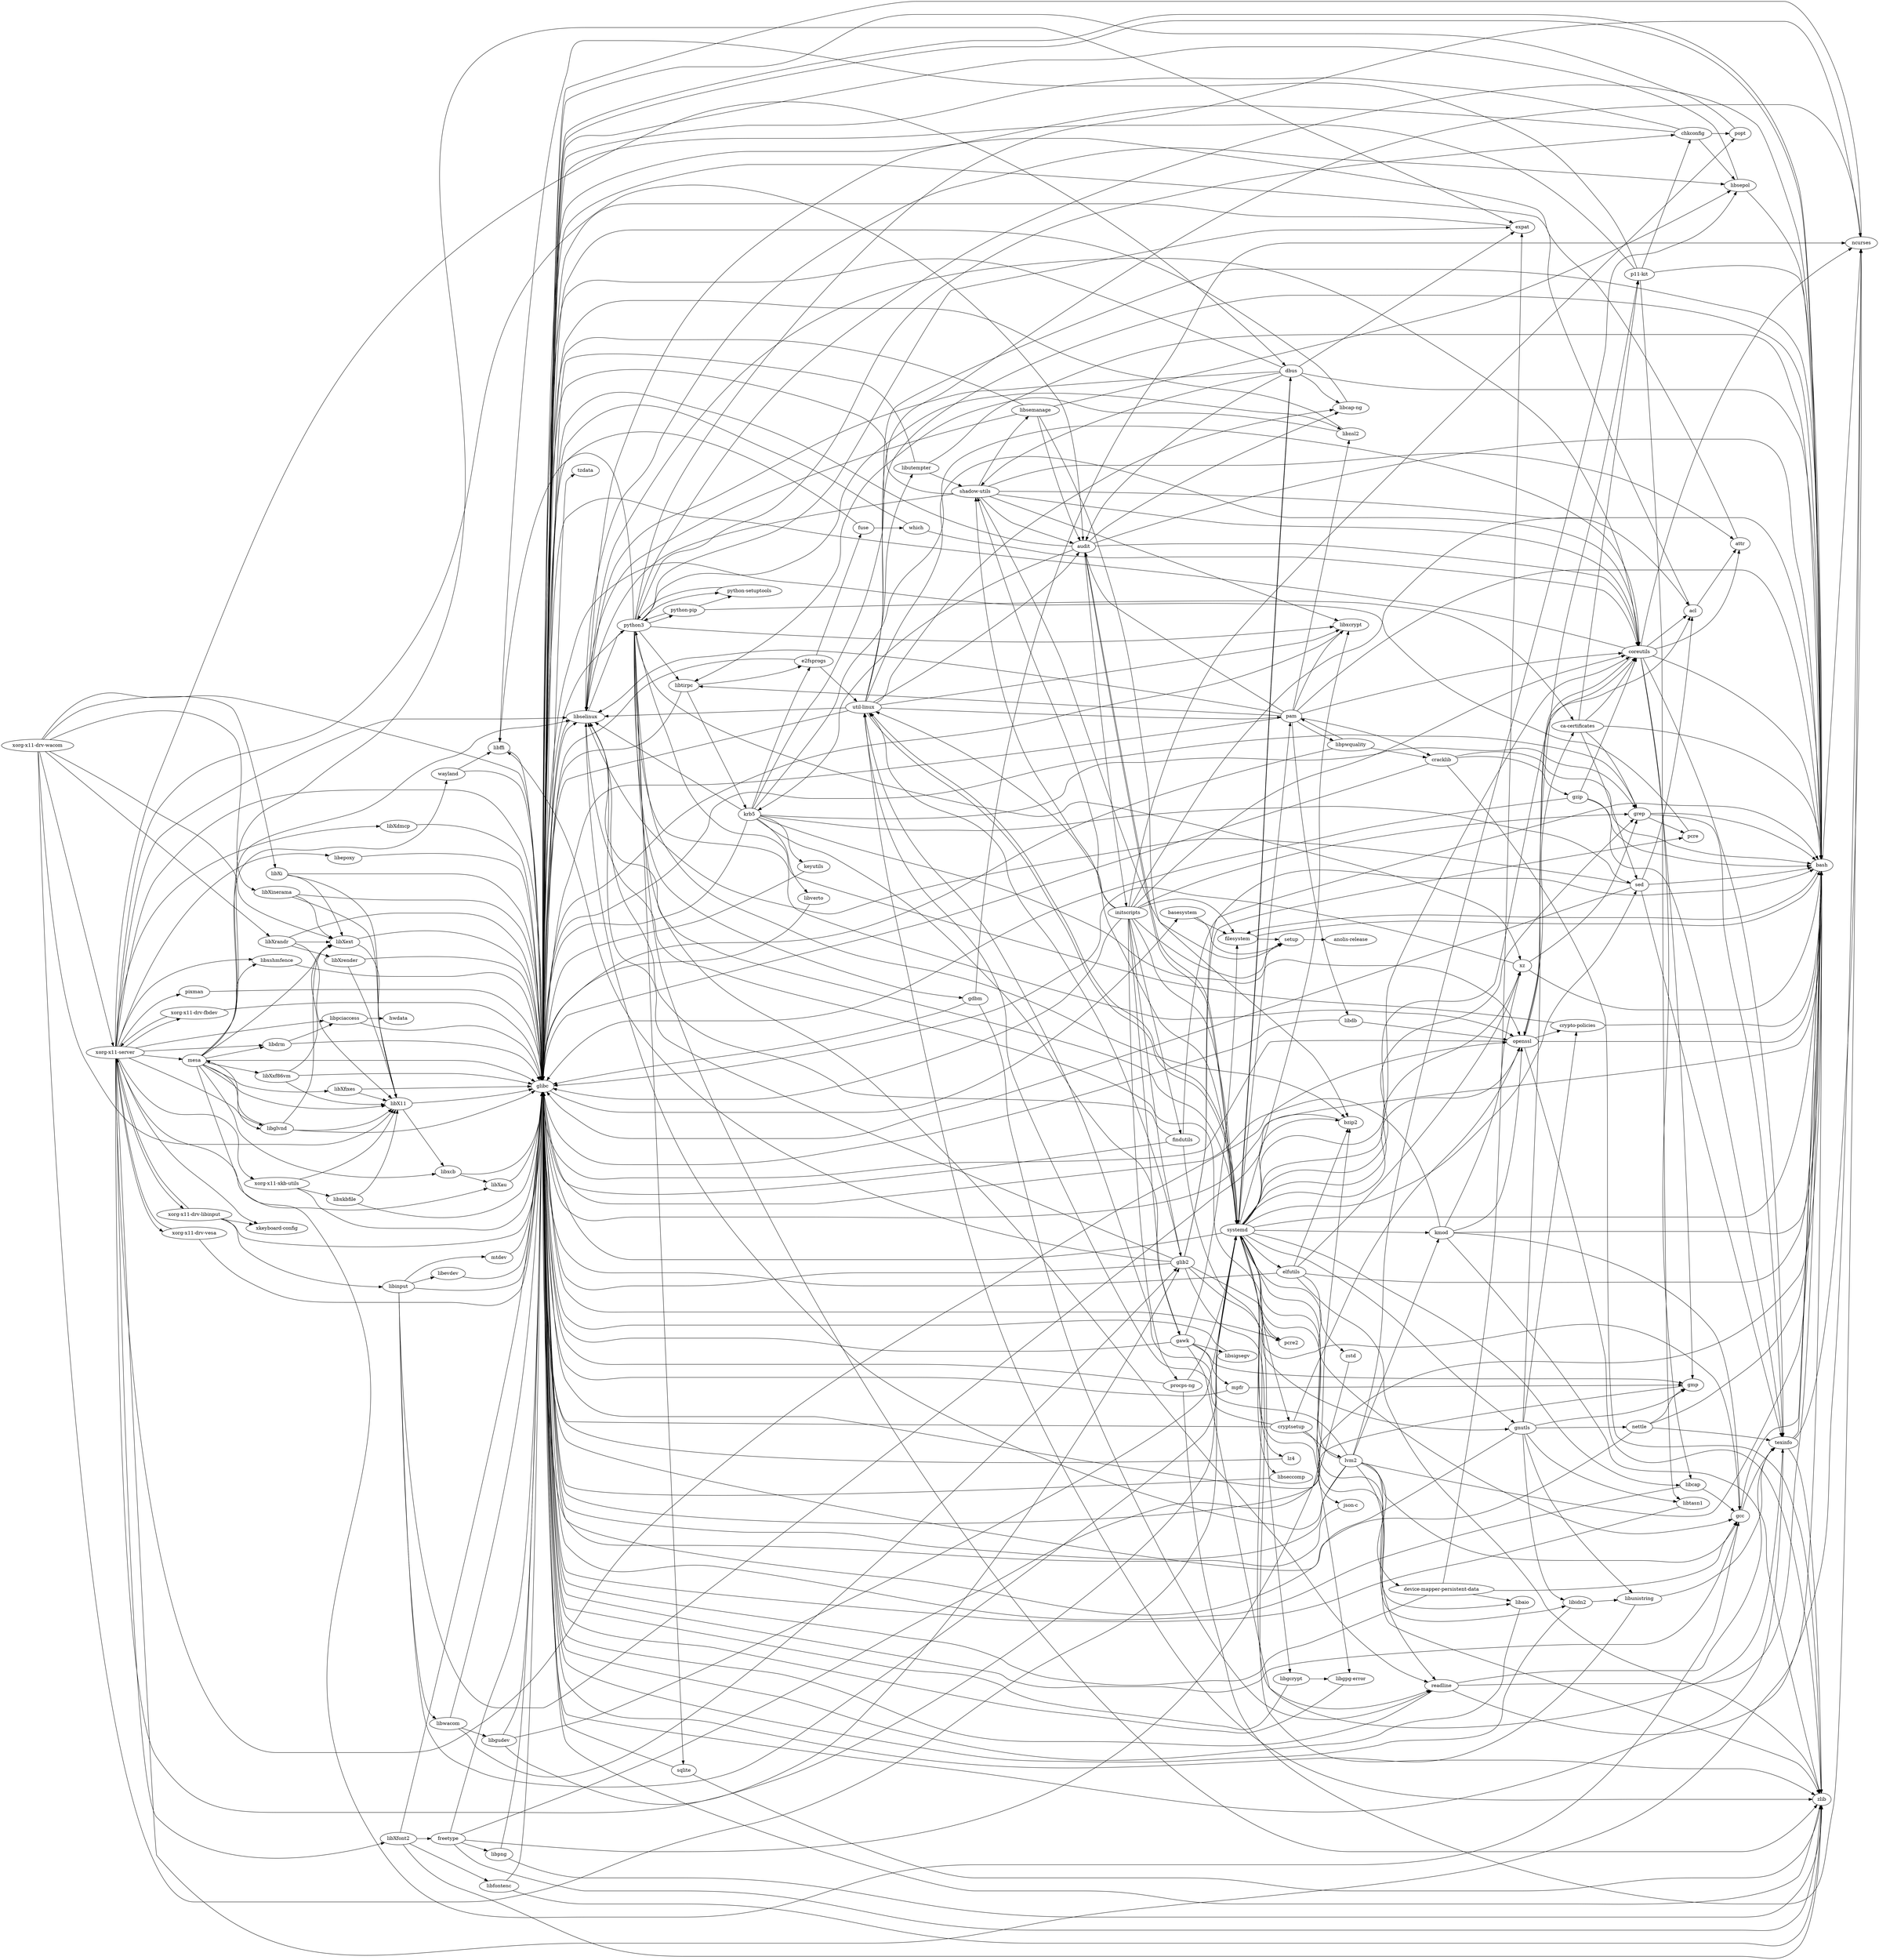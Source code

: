 digraph MyPicture {
	graph [rankdir=LR]
	wayland
	wayland -> libffi
	wayland -> glibc
	libffi
	libffi -> glibc
	glibc
	glibc -> basesystem
	glibc -> bash
	glibc -> libselinux
	glibc -> tzdata
	basesystem
	basesystem -> filesystem
	basesystem -> setup
	bash
	bash -> filesystem
	bash -> glibc
	bash -> ncurses
	libselinux
	libselinux -> glibc
	libselinux -> pcre2
	libselinux -> libsepol
	libselinux -> python3
	tzdata
	pcre2
	pcre2 -> glibc
	libsepol
	libsepol -> bash
	libsepol -> glibc
	python3
	python3 -> bash
	python3 -> chkconfig
	python3 -> openssl
	python3 -> glibc
	python3 -> "python-setuptools"
	python3 -> "python-pip"
	python3 -> gdbm
	python3 -> bzip2
	python3 -> libxcrypt
	python3 -> expat
	python3 -> libffi
	python3 -> xz
	python3 -> ncurses
	python3 -> libnsl2
	python3 -> readline
	python3 -> sqlite
	python3 -> libtirpc
	python3 -> zlib
	chkconfig
	chkconfig -> popt
	chkconfig -> libselinux
	chkconfig -> libsepol
	chkconfig -> glibc
	openssl
	openssl -> bash
	openssl -> coreutils
	openssl -> glibc
	openssl -> zlib
	openssl -> "ca-certificates"
	openssl -> "crypto-policies"
	"python-setuptools"
	"python-setuptools" -> python3
	"python-pip"
	"python-pip" -> "ca-certificates"
	"python-pip" -> "python-setuptools"
	"python-pip" -> python3
	gdbm
	gdbm -> ncurses
	gdbm -> readline
	gdbm -> glibc
	bzip2
	bzip2 -> glibc
	libxcrypt
	libxcrypt -> glibc
	expat
	expat -> glibc
	xz
	xz -> bash
	xz -> grep
	xz -> glibc
	ncurses
	ncurses -> glibc
	libnsl2
	libnsl2 -> glibc
	libnsl2 -> libtirpc
	readline
	readline -> bash
	readline -> glibc
	readline -> texinfo
	readline -> ncurses
	sqlite
	sqlite -> glibc
	sqlite -> zlib
	libtirpc
	libtirpc -> glibc
	libtirpc -> e2fsprogs
	libtirpc -> krb5
	zlib
	zlib -> glibc
	e2fsprogs
	e2fsprogs -> "util-linux"
	e2fsprogs -> glibc
	e2fsprogs -> fuse
	krb5
	krb5 -> bash
	krb5 -> coreutils
	krb5 -> gawk
	krb5 -> grep
	krb5 -> keyutils
	krb5 -> e2fsprogs
	krb5 -> openssl
	krb5 -> glibc
	krb5 -> libselinux
	krb5 -> libverto
	krb5 -> sed
	coreutils
	coreutils -> acl
	coreutils -> attr
	coreutils -> libcap
	coreutils -> openssl
	coreutils -> gmp
	coreutils -> glibc
	coreutils -> libselinux
	coreutils -> ncurses
	coreutils -> bash
	coreutils -> texinfo
	gawk
	gawk -> filesystem
	gawk -> glibc
	gawk -> gmp
	gawk -> mpfr
	gawk -> readline
	gawk -> libsigsegv
	grep
	grep -> bash
	grep -> texinfo
	grep -> pcre
	grep -> glibc
	keyutils
	keyutils -> glibc
	libverto
	libverto -> glibc
	sed
	sed -> bash
	sed -> texinfo
	sed -> acl
	sed -> libselinux
	sed -> glibc
	texinfo
	texinfo -> bash
	texinfo -> ncurses
	texinfo -> zlib
	texinfo -> glibc
	acl
	acl -> glibc
	acl -> attr
	attr
	attr -> glibc
	pcre
	pcre -> glibc
	filesystem
	filesystem -> bash
	filesystem -> setup
	gmp
	gmp -> glibc
	mpfr
	mpfr -> glibc
	mpfr -> gmp
	libsigsegv
	libsigsegv -> glibc
	setup
	setup -> "anolis-release"
	"anolis-release"
	libcap
	libcap -> gcc
	libcap -> glibc
	gcc
	gcc -> bash
	gcc -> texinfo
	gcc -> glibc
	"util-linux"
	"util-linux" -> bash
	"util-linux" -> glibc
	"util-linux" -> coreutils
	"util-linux" -> libselinux
	"util-linux" -> pam
	"util-linux" -> audit
	"util-linux" -> "libcap-ng"
	"util-linux" -> libxcrypt
	"util-linux" -> ncurses
	"util-linux" -> systemd
	"util-linux" -> libutempter
	"util-linux" -> zlib
	fuse
	fuse -> glibc
	fuse -> which
	which
	which -> coreutils
	which -> glibc
	pam
	pam -> bash
	pam -> glibc
	pam -> audit
	pam -> coreutils
	pam -> cracklib
	pam -> libxcrypt
	pam -> libdb
	pam -> libnsl2
	pam -> libpwquality
	pam -> libselinux
	pam -> libtirpc
	audit
	audit -> bash
	audit -> coreutils
	audit -> glibc
	audit -> initscripts
	audit -> "libcap-ng"
	audit -> krb5
	audit -> systemd
	"libcap-ng"
	"libcap-ng" -> glibc
	systemd
	systemd -> bash
	systemd -> glibc
	systemd -> "shadow-utils"
	systemd -> acl
	systemd -> coreutils
	systemd -> dbus
	systemd -> grep
	systemd -> audit
	systemd -> "util-linux"
	systemd -> bzip2
	systemd -> libcap
	systemd -> libxcrypt
	systemd -> cryptsetup
	systemd -> elfutils
	systemd -> gcc
	systemd -> libgcrypt
	systemd -> gnutls
	systemd -> "libgpg-error"
	systemd -> libidn2
	systemd -> kmod
	systemd -> lz4
	systemd -> xz
	systemd -> pam
	systemd -> pcre2
	systemd -> libseccomp
	systemd -> libselinux
	systemd -> zlib
	systemd -> openssl
	systemd -> sed
	libutempter
	libutempter -> bash
	libutempter -> glibc
	libutempter -> "shadow-utils"
	"shadow-utils"
	"shadow-utils" -> audit
	"shadow-utils" -> coreutils
	"shadow-utils" -> glibc
	"shadow-utils" -> acl
	"shadow-utils" -> attr
	"shadow-utils" -> libxcrypt
	"shadow-utils" -> libselinux
	"shadow-utils" -> libsemanage
	"shadow-utils" -> setup
	libsemanage
	libsemanage -> audit
	libsemanage -> bzip2
	libsemanage -> libselinux
	libsemanage -> libsepol
	libsemanage -> glibc
	dbus
	dbus -> systemd
	dbus -> bash
	dbus -> "shadow-utils"
	dbus -> audit
	dbus -> "libcap-ng"
	dbus -> expat
	dbus -> glibc
	dbus -> libselinux
	cryptsetup
	cryptsetup -> glibc
	cryptsetup -> "util-linux"
	cryptsetup -> openssl
	cryptsetup -> lvm2
	cryptsetup -> "json-c"
	elfutils
	elfutils -> bash
	elfutils -> glibc
	elfutils -> zlib
	elfutils -> bzip2
	elfutils -> xz
	elfutils -> zstd
	libgcrypt
	libgcrypt -> glibc
	libgcrypt -> "libgpg-error"
	gnutls
	gnutls -> "crypto-policies"
	gnutls -> glibc
	gnutls -> gmp
	gnutls -> nettle
	gnutls -> libidn2
	gnutls -> "p11-kit"
	gnutls -> libtasn1
	gnutls -> libunistring
	"libgpg-error"
	"libgpg-error" -> glibc
	libidn2
	libidn2 -> libunistring
	libidn2 -> glibc
	kmod
	kmod -> bash
	kmod -> glibc
	kmod -> openssl
	kmod -> gcc
	kmod -> xz
	kmod -> zlib
	lz4
	lz4 -> glibc
	libseccomp
	libseccomp -> glibc
	libunistring
	libunistring -> texinfo
	libunistring -> glibc
	"crypto-policies"
	"crypto-policies" -> bash
	"crypto-policies" -> python3
	nettle
	nettle -> bash
	nettle -> glibc
	nettle -> texinfo
	nettle -> gmp
	"p11-kit"
	"p11-kit" -> glibc
	"p11-kit" -> libffi
	"p11-kit" -> bash
	"p11-kit" -> chkconfig
	"p11-kit" -> libtasn1
	libtasn1
	libtasn1 -> glibc
	zstd
	zstd -> glibc
	lvm2
	lvm2 -> bash
	lvm2 -> glibc
	lvm2 -> libselinux
	lvm2 -> libsepol
	lvm2 -> systemd
	lvm2 -> "util-linux"
	lvm2 -> gcc
	lvm2 -> "device-mapper-persistent-data"
	lvm2 -> libaio
	lvm2 -> readline
	lvm2 -> kmod
	"json-c"
	"json-c" -> glibc
	"device-mapper-persistent-data"
	"device-mapper-persistent-data" -> expat
	"device-mapper-persistent-data" -> glibc
	"device-mapper-persistent-data" -> libaio
	"device-mapper-persistent-data" -> gcc
	libaio
	libaio -> glibc
	initscripts
	initscripts -> bash
	initscripts -> coreutils
	initscripts -> filesystem
	initscripts -> findutils
	initscripts -> gawk
	initscripts -> grep
	initscripts -> glib2
	initscripts -> popt
	initscripts -> "procps-ng"
	initscripts -> glibc
	initscripts -> setup
	initscripts -> "shadow-utils"
	initscripts -> systemd
	initscripts -> "util-linux"
	findutils
	findutils -> bash
	findutils -> texinfo
	findutils -> glibc
	findutils -> libselinux
	glib2
	glib2 -> bash
	glib2 -> glibc
	glib2 -> libffi
	glib2 -> gcc
	glib2 -> gnutls
	glib2 -> "util-linux"
	glib2 -> pcre
	glib2 -> libselinux
	glib2 -> zlib
	popt
	popt -> glibc
	"procps-ng"
	"procps-ng" -> glibc
	"procps-ng" -> ncurses
	"procps-ng" -> systemd
	cracklib
	cracklib -> bash
	cracklib -> glibc
	cracklib -> gzip
	cracklib -> zlib
	libdb
	libdb -> glibc
	libdb -> openssl
	libpwquality
	libpwquality -> cracklib
	libpwquality -> pam
	libpwquality -> glibc
	gzip
	gzip -> bash
	gzip -> texinfo
	gzip -> coreutils
	gzip -> glibc
	"ca-certificates"
	"ca-certificates" -> bash
	"ca-certificates" -> coreutils
	"ca-certificates" -> grep
	"ca-certificates" -> "p11-kit"
	"ca-certificates" -> sed
	mesa
	mesa -> libX11
	mesa -> glibc
	mesa -> libdrm
	mesa -> expat
	mesa -> gcc
	mesa -> libglvnd
	mesa -> wayland
	mesa -> libxcb
	mesa -> libxshmfence
	mesa -> libXext
	mesa -> libXfixes
	mesa -> libXxf86vm
	mesa -> libselinux
	libX11
	libX11 -> glibc
	libX11 -> libxcb
	libdrm
	libdrm -> libpciaccess
	libdrm -> glibc
	libglvnd
	libglvnd -> glibc
	libglvnd -> mesa
	libglvnd -> libX11
	libglvnd -> libXext
	libxcb
	libxcb -> libXau
	libxcb -> glibc
	libxshmfence
	libxshmfence -> glibc
	libXext
	libXext -> libX11
	libXext -> glibc
	libXfixes
	libXfixes -> libX11
	libXfixes -> glibc
	libXxf86vm
	libXxf86vm -> libX11
	libXxf86vm -> libXext
	libXxf86vm -> glibc
	libXau
	libXau -> glibc
	libpciaccess
	libpciaccess -> hwdata
	libpciaccess -> glibc
	hwdata
	libpng
	libpng -> glibc
	libpng -> zlib
	freetype
	freetype -> bash
	freetype -> glibc
	freetype -> bzip2
	freetype -> libpng
	freetype -> zlib
	libfontenc
	libfontenc -> zlib
	libfontenc -> glibc
	libwacom
	libwacom -> glib2
	libwacom -> libgudev
	libwacom -> glibc
	libgudev
	libgudev -> glib2
	libgudev -> glibc
	libgudev -> systemd
	mtdev
	mtdev -> glibc
	libevdev
	libevdev -> glibc
	libinput
	libinput -> bash
	libinput -> glibc
	libinput -> libevdev
	libinput -> mtdev
	libinput -> systemd
	libinput -> libwacom
	libxkbfile
	libxkbfile -> libX11
	libxkbfile -> glibc
	"xkeyboard-config"
	"xorg-x11-xkb-utils"
	"xorg-x11-xkb-utils" -> glibc
	"xorg-x11-xkb-utils" -> libX11
	"xorg-x11-xkb-utils" -> libxkbfile
	"xorg-x11-server"
	"xorg-x11-server" -> bash
	"xorg-x11-server" -> libglvnd
	"xorg-x11-server" -> libXau
	"xorg-x11-server" -> libXdmcp
	"xorg-x11-server" -> libXfont2
	"xorg-x11-server" -> audit
	"xorg-x11-server" -> openssl
	"xorg-x11-server" -> dbus
	"xorg-x11-server" -> glibc
	"xorg-x11-server" -> libdrm
	"xorg-x11-server" -> libepoxy
	"xorg-x11-server" -> mesa
	"xorg-x11-server" -> libpciaccess
	"xorg-x11-server" -> pixman
	"xorg-x11-server" -> libselinux
	"xorg-x11-server" -> systemd
	"xorg-x11-server" -> libxshmfence
	"xorg-x11-server" -> "xorg-x11-drv-fbdev"
	"xorg-x11-server" -> "xorg-x11-drv-libinput"
	"xorg-x11-server" -> "xorg-x11-drv-vesa"
	"xorg-x11-server" -> "xorg-x11-xkb-utils"
	"xorg-x11-server" -> "xkeyboard-config"
	libXdmcp
	libXdmcp -> glibc
	libXfont2
	libXfont2 -> libfontenc
	libXfont2 -> freetype
	libXfont2 -> glibc
	libXfont2 -> zlib
	libepoxy
	libepoxy -> glibc
	pixman
	pixman -> glibc
	"xorg-x11-drv-fbdev"
	"xorg-x11-drv-fbdev" -> "xorg-x11-server"
	"xorg-x11-drv-fbdev" -> glibc
	"xorg-x11-drv-libinput"
	"xorg-x11-drv-libinput" -> "xorg-x11-server"
	"xorg-x11-drv-libinput" -> glibc
	"xorg-x11-drv-libinput" -> libinput
	"xorg-x11-drv-libinput" -> "xkeyboard-config"
	"xorg-x11-drv-vesa"
	"xorg-x11-drv-vesa" -> "xorg-x11-server"
	"xorg-x11-drv-vesa" -> glibc
	libXrender
	libXrender -> libX11
	libXrender -> glibc
	"xorg-x11-drv-wacom"
	"xorg-x11-drv-wacom" -> "xorg-x11-server"
	"xorg-x11-drv-wacom" -> glibc
	"xorg-x11-drv-wacom" -> libX11
	"xorg-x11-drv-wacom" -> libXext
	"xorg-x11-drv-wacom" -> libXi
	"xorg-x11-drv-wacom" -> libXinerama
	"xorg-x11-drv-wacom" -> libXrandr
	"xorg-x11-drv-wacom" -> systemd
	libXi
	libXi -> libX11
	libXi -> libXext
	libXi -> glibc
	libXinerama
	libXinerama -> libX11
	libXinerama -> libXext
	libXinerama -> glibc
	libXrandr
	libXrandr -> libX11
	libXrandr -> libXext
	libXrandr -> libXrender
	libXrandr -> glibc
}

